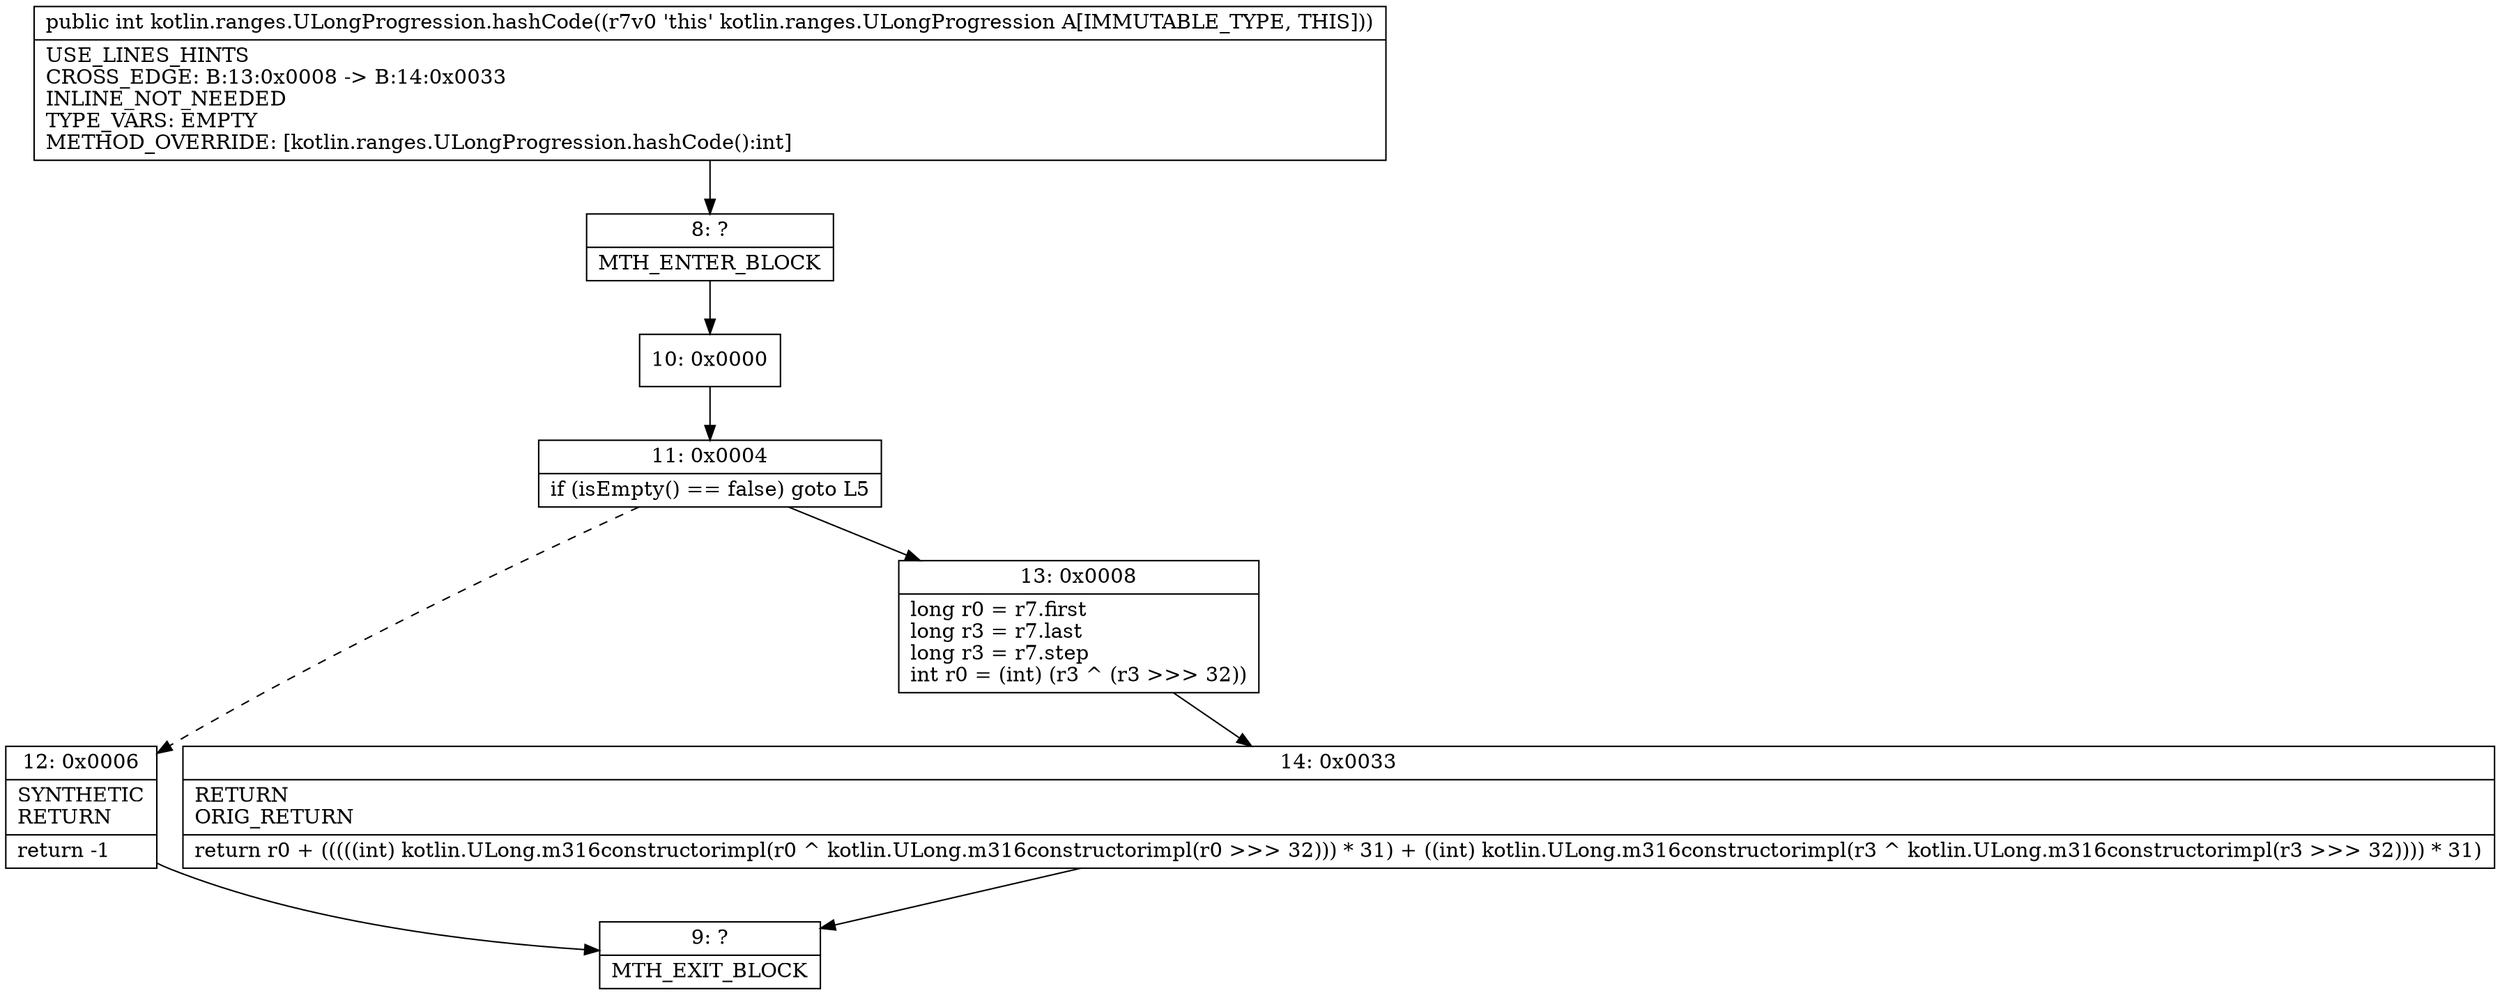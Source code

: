 digraph "CFG forkotlin.ranges.ULongProgression.hashCode()I" {
Node_8 [shape=record,label="{8\:\ ?|MTH_ENTER_BLOCK\l}"];
Node_10 [shape=record,label="{10\:\ 0x0000}"];
Node_11 [shape=record,label="{11\:\ 0x0004|if (isEmpty() == false) goto L5\l}"];
Node_12 [shape=record,label="{12\:\ 0x0006|SYNTHETIC\lRETURN\l|return \-1\l}"];
Node_9 [shape=record,label="{9\:\ ?|MTH_EXIT_BLOCK\l}"];
Node_13 [shape=record,label="{13\:\ 0x0008|long r0 = r7.first\llong r3 = r7.last\llong r3 = r7.step\lint r0 = (int) (r3 ^ (r3 \>\>\> 32))\l}"];
Node_14 [shape=record,label="{14\:\ 0x0033|RETURN\lORIG_RETURN\l|return r0 + (((((int) kotlin.ULong.m316constructorimpl(r0 ^ kotlin.ULong.m316constructorimpl(r0 \>\>\> 32))) * 31) + ((int) kotlin.ULong.m316constructorimpl(r3 ^ kotlin.ULong.m316constructorimpl(r3 \>\>\> 32)))) * 31)\l}"];
MethodNode[shape=record,label="{public int kotlin.ranges.ULongProgression.hashCode((r7v0 'this' kotlin.ranges.ULongProgression A[IMMUTABLE_TYPE, THIS]))  | USE_LINES_HINTS\lCROSS_EDGE: B:13:0x0008 \-\> B:14:0x0033\lINLINE_NOT_NEEDED\lTYPE_VARS: EMPTY\lMETHOD_OVERRIDE: [kotlin.ranges.ULongProgression.hashCode():int]\l}"];
MethodNode -> Node_8;Node_8 -> Node_10;
Node_10 -> Node_11;
Node_11 -> Node_12[style=dashed];
Node_11 -> Node_13;
Node_12 -> Node_9;
Node_13 -> Node_14;
Node_14 -> Node_9;
}

